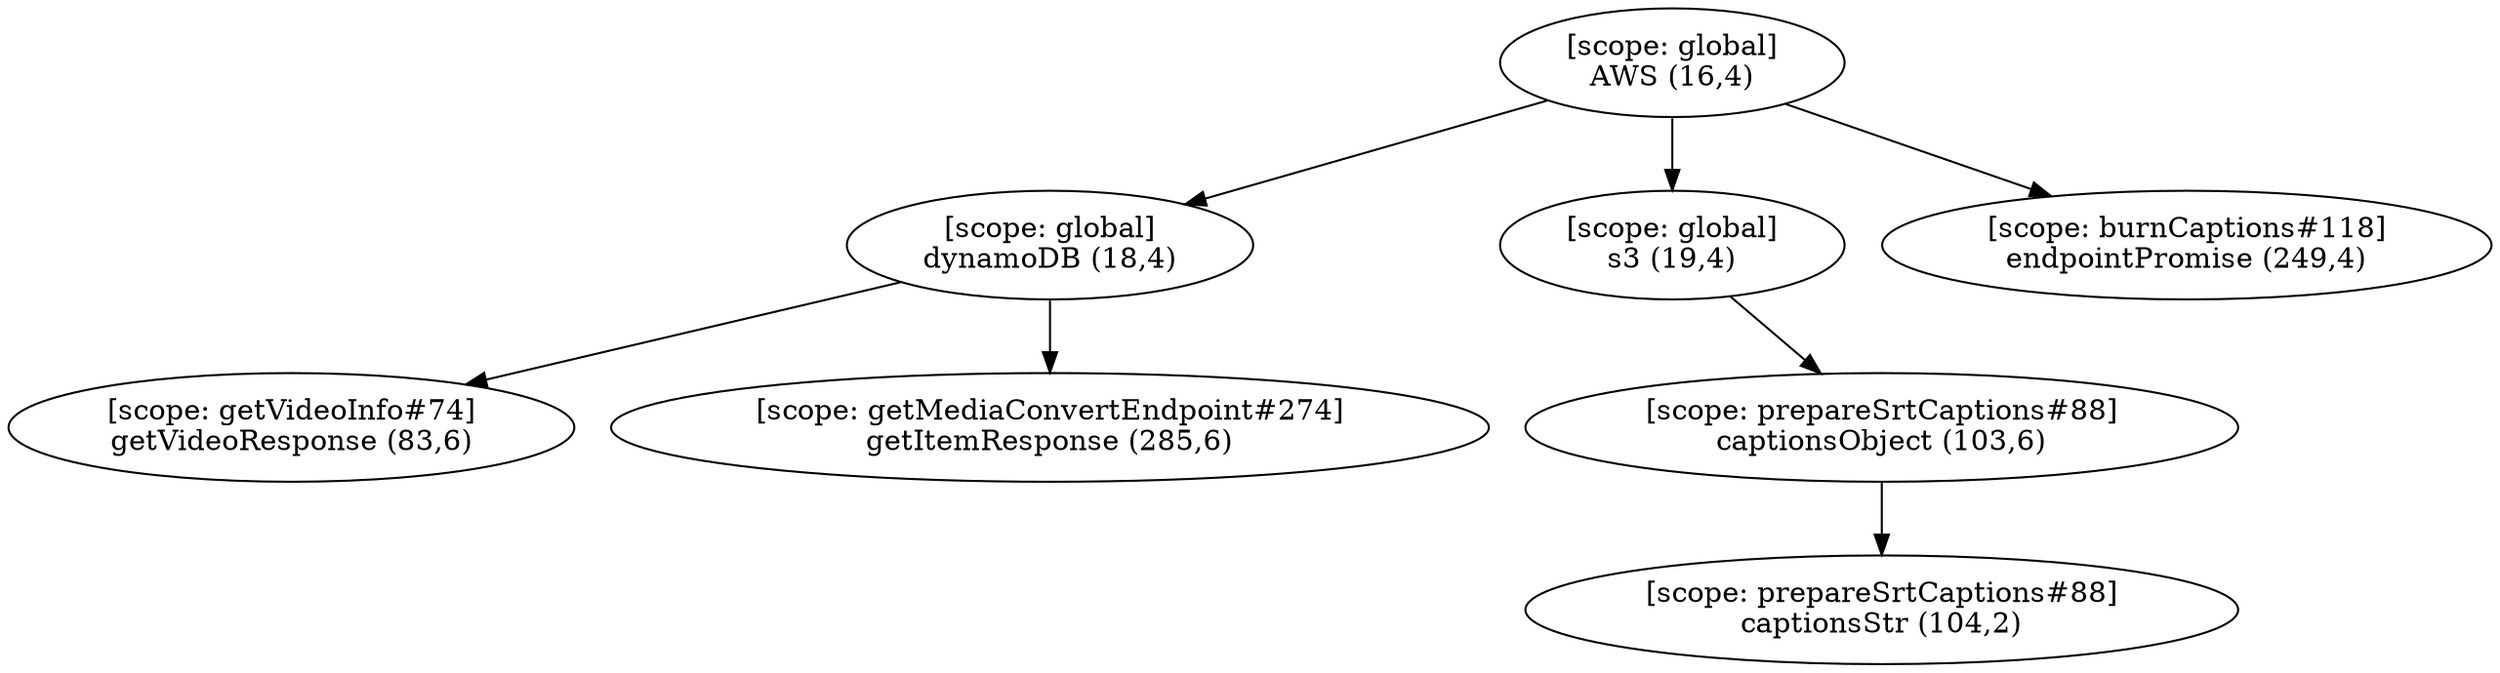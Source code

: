digraph G {
subgraph global {
  graph [ label = "Scope [global]" ];
  "[scope: global]
AWS (16,4)";
  "[scope: global]
dynamoDB (18,4)";
  "[scope: global]
s3 (19,4)";
}

subgraph getVideoInfo_74 {
  graph [ label = "Scope [getVideoInfo_74]" ];
  "[scope: getVideoInfo#74]
getVideoResponse (83,6)";
}

subgraph prepareSrtCaptions_88 {
  graph [ label = "Scope [prepareSrtCaptions_88]" ];
  "[scope: prepareSrtCaptions#88]
captionsObject (103,6)";
  "[scope: prepareSrtCaptions#88]
captionsStr (104,2)";
}

subgraph burnCaptions_118 {
  graph [ label = "Scope [burnCaptions_118]" ];
  "[scope: burnCaptions#118]
endpointPromise (249,4)";
}

subgraph getMediaConvertEndpoint_274 {
  graph [ label = "Scope [getMediaConvertEndpoint_274]" ];
  "[scope: getMediaConvertEndpoint#274]
getItemResponse (285,6)";
}

  "[scope: global]
AWS (16,4)" -> "[scope: global]
dynamoDB (18,4)";
  "[scope: global]
AWS (16,4)" -> "[scope: global]
s3 (19,4)";
  "[scope: global]
dynamoDB (18,4)" -> "[scope: getVideoInfo#74]
getVideoResponse (83,6)";
  "[scope: global]
s3 (19,4)" -> "[scope: prepareSrtCaptions#88]
captionsObject (103,6)";
  "[scope: prepareSrtCaptions#88]
captionsObject (103,6)" -> "[scope: prepareSrtCaptions#88]
captionsStr (104,2)";
  "[scope: global]
AWS (16,4)" -> "[scope: burnCaptions#118]
endpointPromise (249,4)";
  "[scope: global]
dynamoDB (18,4)" -> "[scope: getMediaConvertEndpoint#274]
getItemResponse (285,6)";
}
